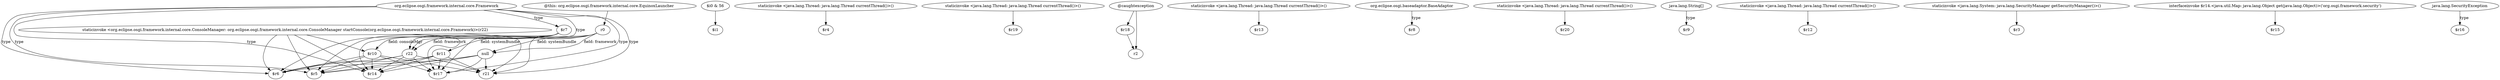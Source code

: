 digraph g {
0[label="$r10"]
1[label="$r6"]
0->1[label=""]
2[label="null"]
3[label="$r14"]
2->3[label=""]
4[label="r21"]
2->4[label=""]
5[label="staticinvoke <org.eclipse.osgi.framework.internal.core.ConsoleManager: org.eclipse.osgi.framework.internal.core.ConsoleManager startConsole(org.eclipse.osgi.framework.internal.core.Framework)>(r22)"]
5->4[label=""]
6[label="$i0 & 56"]
7[label="$i1"]
6->7[label=""]
8[label="r0"]
8->2[label="field: framework"]
8->2[label="field: systemBundle"]
5->0[label=""]
9[label="r22"]
10[label="$r5"]
9->10[label=""]
11[label="staticinvoke <java.lang.Thread: java.lang.Thread currentThread()>()"]
12[label="$r4"]
11->12[label=""]
13[label="$r7"]
13->4[label=""]
13->3[label=""]
14[label="org.eclipse.osgi.framework.internal.core.Framework"]
14->9[label="type"]
8->9[label="field: framework"]
15[label="staticinvoke <java.lang.Thread: java.lang.Thread currentThread()>()"]
16[label="$r19"]
15->16[label=""]
17[label="$r11"]
18[label="$r17"]
17->18[label=""]
19[label="@caughtexception"]
20[label="$r18"]
19->20[label=""]
14->4[label="type"]
8->17[label="field: systemBundle"]
21[label="staticinvoke <java.lang.Thread: java.lang.Thread currentThread()>()"]
22[label="$r13"]
21->22[label=""]
17->1[label=""]
23[label="r2"]
20->23[label=""]
13->1[label=""]
17->10[label=""]
17->3[label=""]
9->18[label=""]
5->3[label=""]
5->18[label=""]
24[label="org.eclipse.osgi.baseadaptor.BaseAdaptor"]
25[label="$r8"]
24->25[label="type"]
5->10[label=""]
0->4[label=""]
26[label="@this: org.eclipse.osgi.framework.internal.core.EquinoxLauncher"]
26->8[label=""]
13->9[label=""]
2->18[label=""]
27[label="staticinvoke <java.lang.Thread: java.lang.Thread currentThread()>()"]
28[label="$r20"]
27->28[label=""]
5->1[label=""]
2->10[label=""]
8->0[label="field: consoleMgr"]
29[label="java.lang.String[]"]
30[label="$r9"]
29->30[label="type"]
14->1[label="type"]
31[label="staticinvoke <java.lang.Thread: java.lang.Thread currentThread()>()"]
32[label="$r12"]
31->32[label=""]
9->3[label=""]
14->13[label="type"]
19->23[label=""]
9->4[label=""]
33[label="staticinvoke <java.lang.System: java.lang.SecurityManager getSecurityManager()>()"]
34[label="$r3"]
33->34[label=""]
35[label="interfaceinvoke $r14.<java.util.Map: java.lang.Object get(java.lang.Object)>('org.osgi.framework.security')"]
36[label="$r15"]
35->36[label=""]
37[label="java.lang.SecurityException"]
38[label="$r16"]
37->38[label="type"]
14->3[label="type"]
14->18[label="type"]
13->10[label=""]
14->10[label="type"]
0->18[label=""]
9->1[label=""]
17->4[label=""]
0->10[label=""]
13->18[label=""]
0->3[label=""]
2->1[label=""]
}